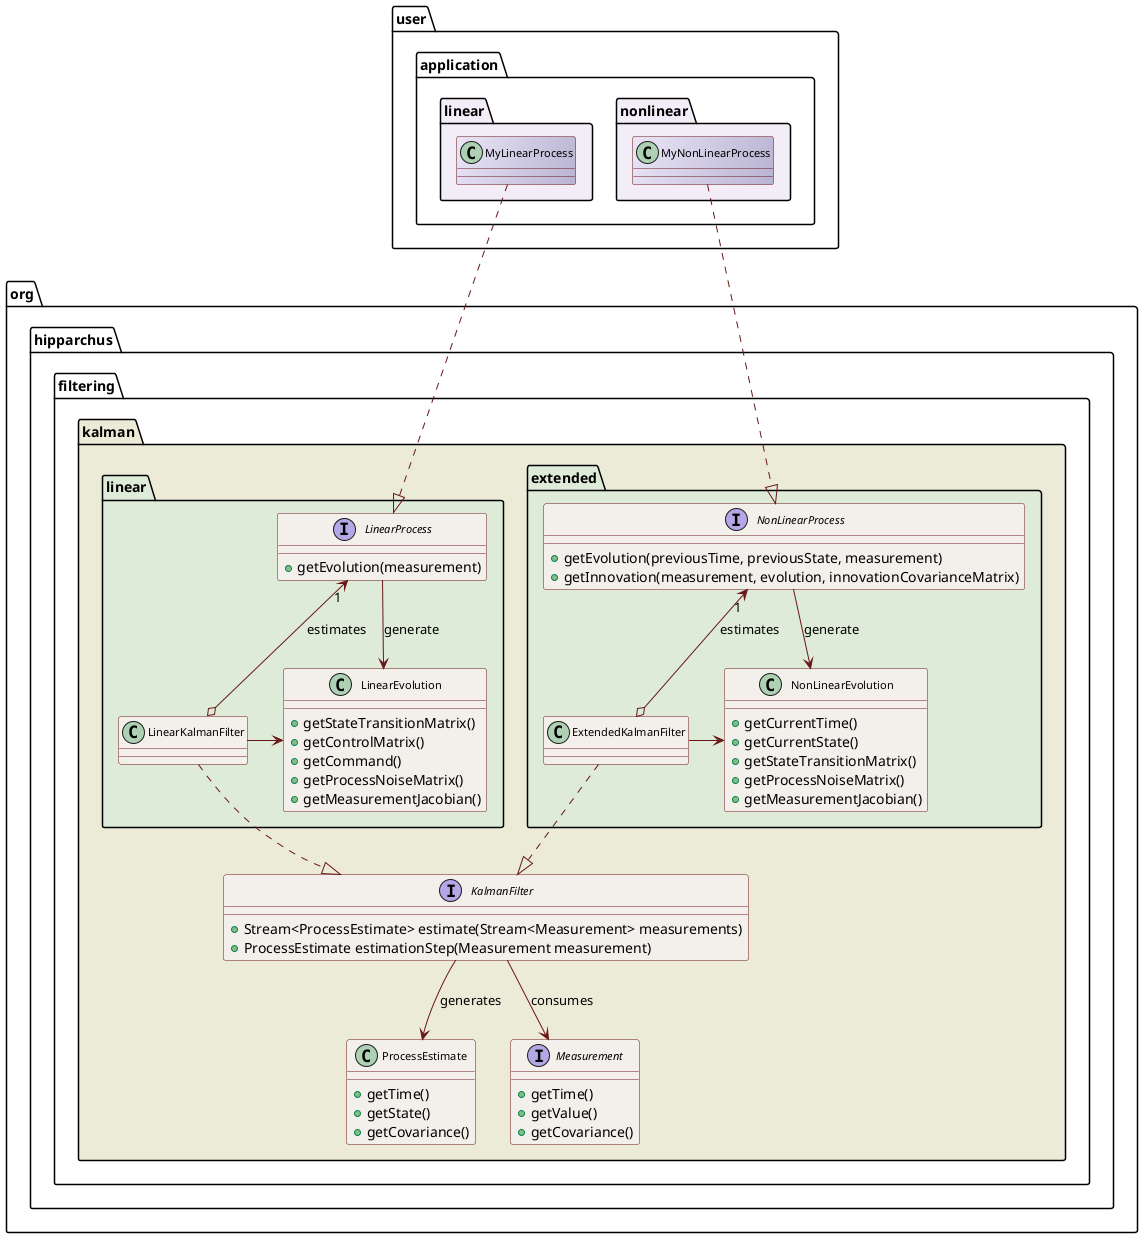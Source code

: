 ' Licensed to the Hipparchus project under one or more
' contributor license agreements.  See the NOTICE file distributed with
' this work for additional information regarding copyright ownership.
' The ASF licenses this file to You under the Apache License, Version 2.0
' (the "License"); you may not use this file except in compliance with
' the License.  You may obtain a copy of the License at
'
'      http://www.apache.org/licenses/LICENSE-2.0
'
' Unless required by applicable law or agreed to in writing, software
' distributed under the License is distributed on an "AS IS" BASIS,
' WITHOUT WARRANTIES OR CONDITIONS OF ANY KIND, either express or implied.
' See the License for the specific language governing permissions and
' limitations under the License.

@startuml

  skinparam svek                  true
  skinparam ClassBackgroundColor  #F3EFEB
  skinparam ClassArrowColor       #691616
  skinparam ClassBorderColor      #691616
  skinparam NoteBackgroundColor   #F3EFEB
  skinparam NoteBorderColor       #691616
  skinparam NoteFontColor         #691616
  skinparam ClassFontSize         11

  package org.hipparchus.filtering.kalman #ECEBD8 {

      class ProcessEstimate {
        +getTime()
        +getState()
        +getCovariance()
      }

      interface Measurement {
        +getTime()
        +getValue()
        +getCovariance()
      }

      interface KalmanFilter {
        +Stream<ProcessEstimate> estimate(Stream<Measurement> measurements)
        +ProcessEstimate estimationStep(Measurement measurement)
      }

      KalmanFilter --> Measurement     : consumes
      KalmanFilter --> ProcessEstimate : generates

      package linear #DDEBD8 {
          class LinearEvolution {
            +getStateTransitionMatrix()
            +getControlMatrix()
            +getCommand()
            +getProcessNoiseMatrix()
            +getMeasurementJacobian()
          }

          interface LinearProcess {
            +getEvolution(measurement)
          }

          class LinearKalmanFilter

          LinearProcess    "1" <--o LinearKalmanFilter : estimates
          LinearProcess --> LinearEvolution : generate
          LinearKalmanFilter ..|> KalmanFilter
          LinearEvolution <-left- LinearKalmanFilter

      }

      package extended #DDEBD8 {

          class NonLinearEvolution {
            +getCurrentTime()
            +getCurrentState()
            +getStateTransitionMatrix()
            +getProcessNoiseMatrix()
            +getMeasurementJacobian()
          }

          interface NonLinearProcess {
            +getEvolution(previousTime, previousState, measurement)
            +getInnovation(measurement, evolution, innovationCovarianceMatrix)
          }

          class ExtendedKalmanFilter

          NonLinearProcess "1" <--o ExtendedKalmanFilter : estimates
          NonLinearProcess --> NonLinearEvolution : generate
          ExtendedKalmanFilter ..|> KalmanFilter
          ExtendedKalmanFilter -right-> NonLinearEvolution

      }


  }

  package user.application.linear #F3EDF7 {
    class MyLinearProcess #EAE6F7/B9B3D2
    MyLinearProcess ..|> LinearProcess
  }

  package user.application.nonlinear #F3EDF7 {
    class MyNonLinearProcess #EAE6F7/B9B3D2
    MyNonLinearProcess ..|> NonLinearProcess
  }

@enduml
